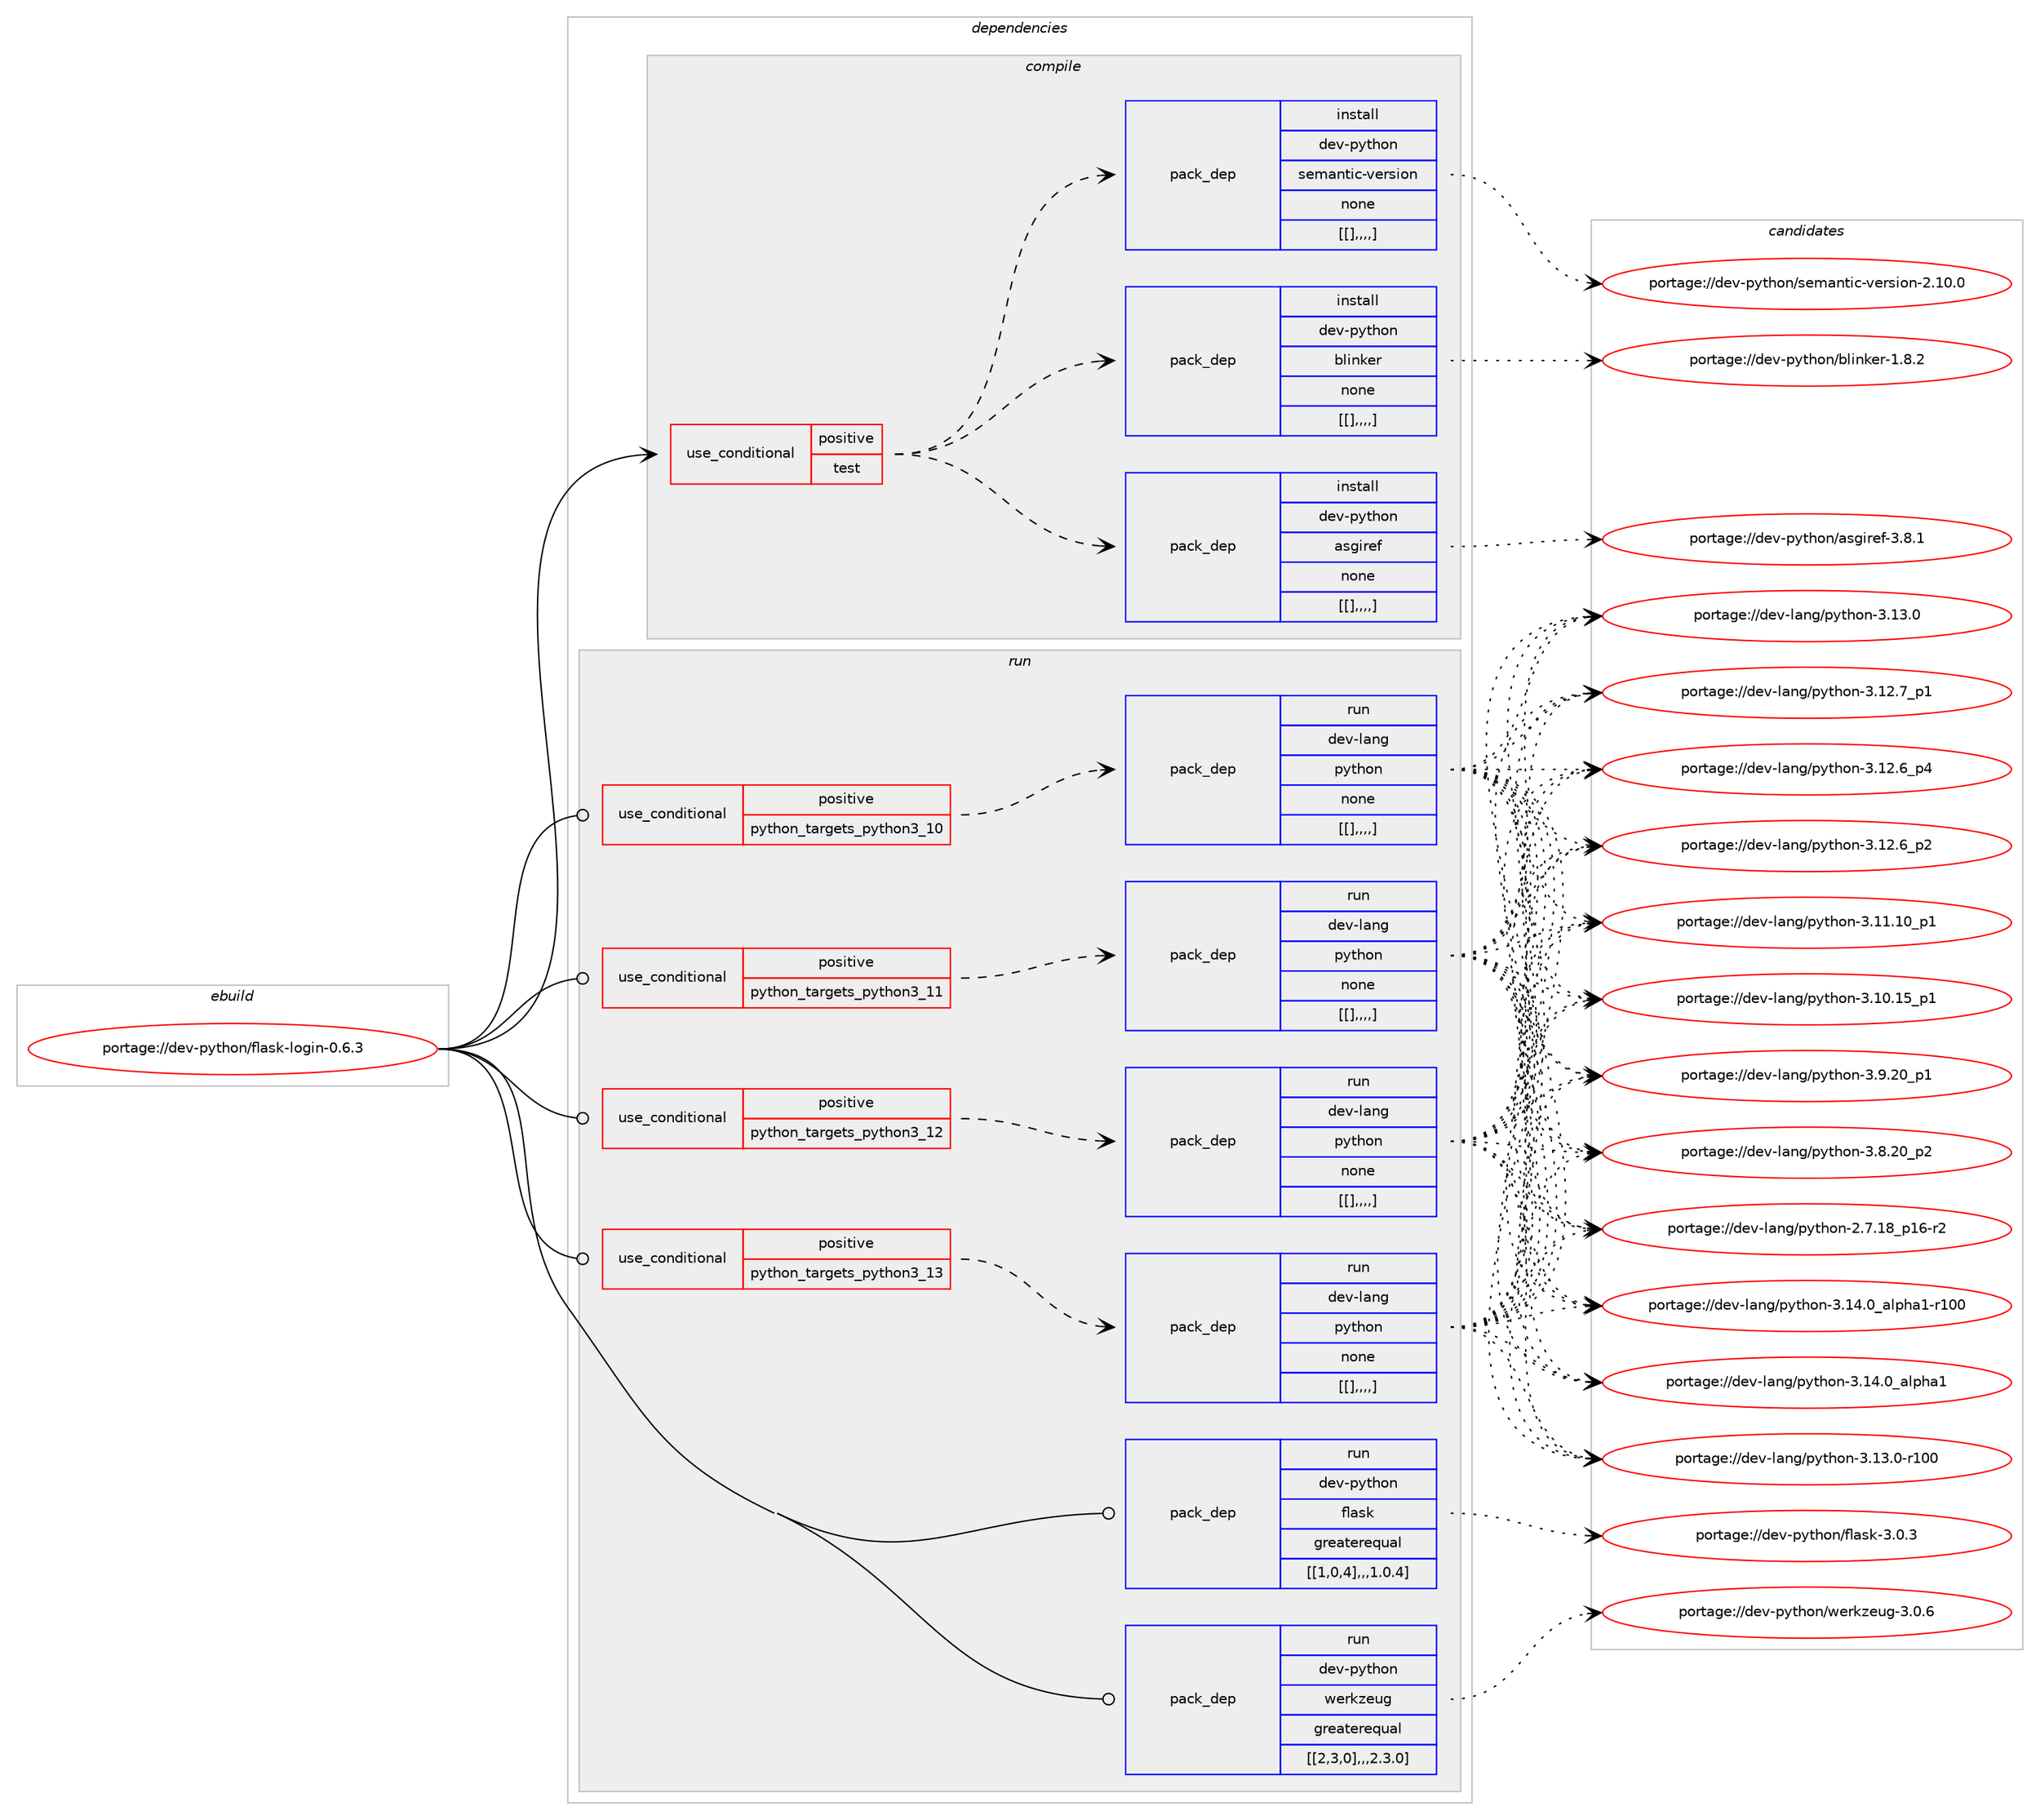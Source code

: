digraph prolog {

# *************
# Graph options
# *************

newrank=true;
concentrate=true;
compound=true;
graph [rankdir=LR,fontname=Helvetica,fontsize=10,ranksep=1.5];#, ranksep=2.5, nodesep=0.2];
edge  [arrowhead=vee];
node  [fontname=Helvetica,fontsize=10];

# **********
# The ebuild
# **********

subgraph cluster_leftcol {
color=gray;
label=<<i>ebuild</i>>;
id [label="portage://dev-python/flask-login-0.6.3", color=red, width=4, href="../dev-python/flask-login-0.6.3.svg"];
}

# ****************
# The dependencies
# ****************

subgraph cluster_midcol {
color=gray;
label=<<i>dependencies</i>>;
subgraph cluster_compile {
fillcolor="#eeeeee";
style=filled;
label=<<i>compile</i>>;
subgraph cond35074 {
dependency152162 [label=<<TABLE BORDER="0" CELLBORDER="1" CELLSPACING="0" CELLPADDING="4"><TR><TD ROWSPAN="3" CELLPADDING="10">use_conditional</TD></TR><TR><TD>positive</TD></TR><TR><TD>test</TD></TR></TABLE>>, shape=none, color=red];
subgraph pack115765 {
dependency152171 [label=<<TABLE BORDER="0" CELLBORDER="1" CELLSPACING="0" CELLPADDING="4" WIDTH="220"><TR><TD ROWSPAN="6" CELLPADDING="30">pack_dep</TD></TR><TR><TD WIDTH="110">install</TD></TR><TR><TD>dev-python</TD></TR><TR><TD>asgiref</TD></TR><TR><TD>none</TD></TR><TR><TD>[[],,,,]</TD></TR></TABLE>>, shape=none, color=blue];
}
dependency152162:e -> dependency152171:w [weight=20,style="dashed",arrowhead="vee"];
subgraph pack115776 {
dependency152187 [label=<<TABLE BORDER="0" CELLBORDER="1" CELLSPACING="0" CELLPADDING="4" WIDTH="220"><TR><TD ROWSPAN="6" CELLPADDING="30">pack_dep</TD></TR><TR><TD WIDTH="110">install</TD></TR><TR><TD>dev-python</TD></TR><TR><TD>blinker</TD></TR><TR><TD>none</TD></TR><TR><TD>[[],,,,]</TD></TR></TABLE>>, shape=none, color=blue];
}
dependency152162:e -> dependency152187:w [weight=20,style="dashed",arrowhead="vee"];
subgraph pack115786 {
dependency152200 [label=<<TABLE BORDER="0" CELLBORDER="1" CELLSPACING="0" CELLPADDING="4" WIDTH="220"><TR><TD ROWSPAN="6" CELLPADDING="30">pack_dep</TD></TR><TR><TD WIDTH="110">install</TD></TR><TR><TD>dev-python</TD></TR><TR><TD>semantic-version</TD></TR><TR><TD>none</TD></TR><TR><TD>[[],,,,]</TD></TR></TABLE>>, shape=none, color=blue];
}
dependency152162:e -> dependency152200:w [weight=20,style="dashed",arrowhead="vee"];
}
id:e -> dependency152162:w [weight=20,style="solid",arrowhead="vee"];
}
subgraph cluster_compileandrun {
fillcolor="#eeeeee";
style=filled;
label=<<i>compile and run</i>>;
}
subgraph cluster_run {
fillcolor="#eeeeee";
style=filled;
label=<<i>run</i>>;
subgraph cond35091 {
dependency152216 [label=<<TABLE BORDER="0" CELLBORDER="1" CELLSPACING="0" CELLPADDING="4"><TR><TD ROWSPAN="3" CELLPADDING="10">use_conditional</TD></TR><TR><TD>positive</TD></TR><TR><TD>python_targets_python3_10</TD></TR></TABLE>>, shape=none, color=red];
subgraph pack115799 {
dependency152219 [label=<<TABLE BORDER="0" CELLBORDER="1" CELLSPACING="0" CELLPADDING="4" WIDTH="220"><TR><TD ROWSPAN="6" CELLPADDING="30">pack_dep</TD></TR><TR><TD WIDTH="110">run</TD></TR><TR><TD>dev-lang</TD></TR><TR><TD>python</TD></TR><TR><TD>none</TD></TR><TR><TD>[[],,,,]</TD></TR></TABLE>>, shape=none, color=blue];
}
dependency152216:e -> dependency152219:w [weight=20,style="dashed",arrowhead="vee"];
}
id:e -> dependency152216:w [weight=20,style="solid",arrowhead="odot"];
subgraph cond35097 {
dependency152236 [label=<<TABLE BORDER="0" CELLBORDER="1" CELLSPACING="0" CELLPADDING="4"><TR><TD ROWSPAN="3" CELLPADDING="10">use_conditional</TD></TR><TR><TD>positive</TD></TR><TR><TD>python_targets_python3_11</TD></TR></TABLE>>, shape=none, color=red];
subgraph pack115823 {
dependency152257 [label=<<TABLE BORDER="0" CELLBORDER="1" CELLSPACING="0" CELLPADDING="4" WIDTH="220"><TR><TD ROWSPAN="6" CELLPADDING="30">pack_dep</TD></TR><TR><TD WIDTH="110">run</TD></TR><TR><TD>dev-lang</TD></TR><TR><TD>python</TD></TR><TR><TD>none</TD></TR><TR><TD>[[],,,,]</TD></TR></TABLE>>, shape=none, color=blue];
}
dependency152236:e -> dependency152257:w [weight=20,style="dashed",arrowhead="vee"];
}
id:e -> dependency152236:w [weight=20,style="solid",arrowhead="odot"];
subgraph cond35108 {
dependency152268 [label=<<TABLE BORDER="0" CELLBORDER="1" CELLSPACING="0" CELLPADDING="4"><TR><TD ROWSPAN="3" CELLPADDING="10">use_conditional</TD></TR><TR><TD>positive</TD></TR><TR><TD>python_targets_python3_12</TD></TR></TABLE>>, shape=none, color=red];
subgraph pack115834 {
dependency152273 [label=<<TABLE BORDER="0" CELLBORDER="1" CELLSPACING="0" CELLPADDING="4" WIDTH="220"><TR><TD ROWSPAN="6" CELLPADDING="30">pack_dep</TD></TR><TR><TD WIDTH="110">run</TD></TR><TR><TD>dev-lang</TD></TR><TR><TD>python</TD></TR><TR><TD>none</TD></TR><TR><TD>[[],,,,]</TD></TR></TABLE>>, shape=none, color=blue];
}
dependency152268:e -> dependency152273:w [weight=20,style="dashed",arrowhead="vee"];
}
id:e -> dependency152268:w [weight=20,style="solid",arrowhead="odot"];
subgraph cond35118 {
dependency152294 [label=<<TABLE BORDER="0" CELLBORDER="1" CELLSPACING="0" CELLPADDING="4"><TR><TD ROWSPAN="3" CELLPADDING="10">use_conditional</TD></TR><TR><TD>positive</TD></TR><TR><TD>python_targets_python3_13</TD></TR></TABLE>>, shape=none, color=red];
subgraph pack115849 {
dependency152301 [label=<<TABLE BORDER="0" CELLBORDER="1" CELLSPACING="0" CELLPADDING="4" WIDTH="220"><TR><TD ROWSPAN="6" CELLPADDING="30">pack_dep</TD></TR><TR><TD WIDTH="110">run</TD></TR><TR><TD>dev-lang</TD></TR><TR><TD>python</TD></TR><TR><TD>none</TD></TR><TR><TD>[[],,,,]</TD></TR></TABLE>>, shape=none, color=blue];
}
dependency152294:e -> dependency152301:w [weight=20,style="dashed",arrowhead="vee"];
}
id:e -> dependency152294:w [weight=20,style="solid",arrowhead="odot"];
subgraph pack115862 {
dependency152324 [label=<<TABLE BORDER="0" CELLBORDER="1" CELLSPACING="0" CELLPADDING="4" WIDTH="220"><TR><TD ROWSPAN="6" CELLPADDING="30">pack_dep</TD></TR><TR><TD WIDTH="110">run</TD></TR><TR><TD>dev-python</TD></TR><TR><TD>flask</TD></TR><TR><TD>greaterequal</TD></TR><TR><TD>[[1,0,4],,,1.0.4]</TD></TR></TABLE>>, shape=none, color=blue];
}
id:e -> dependency152324:w [weight=20,style="solid",arrowhead="odot"];
subgraph pack115864 {
dependency152329 [label=<<TABLE BORDER="0" CELLBORDER="1" CELLSPACING="0" CELLPADDING="4" WIDTH="220"><TR><TD ROWSPAN="6" CELLPADDING="30">pack_dep</TD></TR><TR><TD WIDTH="110">run</TD></TR><TR><TD>dev-python</TD></TR><TR><TD>werkzeug</TD></TR><TR><TD>greaterequal</TD></TR><TR><TD>[[2,3,0],,,2.3.0]</TD></TR></TABLE>>, shape=none, color=blue];
}
id:e -> dependency152329:w [weight=20,style="solid",arrowhead="odot"];
}
}

# **************
# The candidates
# **************

subgraph cluster_choices {
rank=same;
color=gray;
label=<<i>candidates</i>>;

subgraph choice115792 {
color=black;
nodesep=1;
choice100101118451121211161041111104797115103105114101102455146564649 [label="portage://dev-python/asgiref-3.8.1", color=red, width=4,href="../dev-python/asgiref-3.8.1.svg"];
dependency152171:e -> choice100101118451121211161041111104797115103105114101102455146564649:w [style=dotted,weight="100"];
}
subgraph choice115795 {
color=black;
nodesep=1;
choice100101118451121211161041111104798108105110107101114454946564650 [label="portage://dev-python/blinker-1.8.2", color=red, width=4,href="../dev-python/blinker-1.8.2.svg"];
dependency152187:e -> choice100101118451121211161041111104798108105110107101114454946564650:w [style=dotted,weight="100"];
}
subgraph choice115797 {
color=black;
nodesep=1;
choice100101118451121211161041111104711510110997110116105994511810111411510511111045504649484648 [label="portage://dev-python/semantic-version-2.10.0", color=red, width=4,href="../dev-python/semantic-version-2.10.0.svg"];
dependency152200:e -> choice100101118451121211161041111104711510110997110116105994511810111411510511111045504649484648:w [style=dotted,weight="100"];
}
subgraph choice115809 {
color=black;
nodesep=1;
choice100101118451089711010347112121116104111110455146495246489597108112104974945114494848 [label="portage://dev-lang/python-3.14.0_alpha1-r100", color=red, width=4,href="../dev-lang/python-3.14.0_alpha1-r100.svg"];
choice1001011184510897110103471121211161041111104551464952464895971081121049749 [label="portage://dev-lang/python-3.14.0_alpha1", color=red, width=4,href="../dev-lang/python-3.14.0_alpha1.svg"];
choice1001011184510897110103471121211161041111104551464951464845114494848 [label="portage://dev-lang/python-3.13.0-r100", color=red, width=4,href="../dev-lang/python-3.13.0-r100.svg"];
choice10010111845108971101034711212111610411111045514649514648 [label="portage://dev-lang/python-3.13.0", color=red, width=4,href="../dev-lang/python-3.13.0.svg"];
choice100101118451089711010347112121116104111110455146495046559511249 [label="portage://dev-lang/python-3.12.7_p1", color=red, width=4,href="../dev-lang/python-3.12.7_p1.svg"];
choice100101118451089711010347112121116104111110455146495046549511252 [label="portage://dev-lang/python-3.12.6_p4", color=red, width=4,href="../dev-lang/python-3.12.6_p4.svg"];
choice100101118451089711010347112121116104111110455146495046549511250 [label="portage://dev-lang/python-3.12.6_p2", color=red, width=4,href="../dev-lang/python-3.12.6_p2.svg"];
choice10010111845108971101034711212111610411111045514649494649489511249 [label="portage://dev-lang/python-3.11.10_p1", color=red, width=4,href="../dev-lang/python-3.11.10_p1.svg"];
choice10010111845108971101034711212111610411111045514649484649539511249 [label="portage://dev-lang/python-3.10.15_p1", color=red, width=4,href="../dev-lang/python-3.10.15_p1.svg"];
choice100101118451089711010347112121116104111110455146574650489511249 [label="portage://dev-lang/python-3.9.20_p1", color=red, width=4,href="../dev-lang/python-3.9.20_p1.svg"];
choice100101118451089711010347112121116104111110455146564650489511250 [label="portage://dev-lang/python-3.8.20_p2", color=red, width=4,href="../dev-lang/python-3.8.20_p2.svg"];
choice100101118451089711010347112121116104111110455046554649569511249544511450 [label="portage://dev-lang/python-2.7.18_p16-r2", color=red, width=4,href="../dev-lang/python-2.7.18_p16-r2.svg"];
dependency152219:e -> choice100101118451089711010347112121116104111110455146495246489597108112104974945114494848:w [style=dotted,weight="100"];
dependency152219:e -> choice1001011184510897110103471121211161041111104551464952464895971081121049749:w [style=dotted,weight="100"];
dependency152219:e -> choice1001011184510897110103471121211161041111104551464951464845114494848:w [style=dotted,weight="100"];
dependency152219:e -> choice10010111845108971101034711212111610411111045514649514648:w [style=dotted,weight="100"];
dependency152219:e -> choice100101118451089711010347112121116104111110455146495046559511249:w [style=dotted,weight="100"];
dependency152219:e -> choice100101118451089711010347112121116104111110455146495046549511252:w [style=dotted,weight="100"];
dependency152219:e -> choice100101118451089711010347112121116104111110455146495046549511250:w [style=dotted,weight="100"];
dependency152219:e -> choice10010111845108971101034711212111610411111045514649494649489511249:w [style=dotted,weight="100"];
dependency152219:e -> choice10010111845108971101034711212111610411111045514649484649539511249:w [style=dotted,weight="100"];
dependency152219:e -> choice100101118451089711010347112121116104111110455146574650489511249:w [style=dotted,weight="100"];
dependency152219:e -> choice100101118451089711010347112121116104111110455146564650489511250:w [style=dotted,weight="100"];
dependency152219:e -> choice100101118451089711010347112121116104111110455046554649569511249544511450:w [style=dotted,weight="100"];
}
subgraph choice115835 {
color=black;
nodesep=1;
choice100101118451089711010347112121116104111110455146495246489597108112104974945114494848 [label="portage://dev-lang/python-3.14.0_alpha1-r100", color=red, width=4,href="../dev-lang/python-3.14.0_alpha1-r100.svg"];
choice1001011184510897110103471121211161041111104551464952464895971081121049749 [label="portage://dev-lang/python-3.14.0_alpha1", color=red, width=4,href="../dev-lang/python-3.14.0_alpha1.svg"];
choice1001011184510897110103471121211161041111104551464951464845114494848 [label="portage://dev-lang/python-3.13.0-r100", color=red, width=4,href="../dev-lang/python-3.13.0-r100.svg"];
choice10010111845108971101034711212111610411111045514649514648 [label="portage://dev-lang/python-3.13.0", color=red, width=4,href="../dev-lang/python-3.13.0.svg"];
choice100101118451089711010347112121116104111110455146495046559511249 [label="portage://dev-lang/python-3.12.7_p1", color=red, width=4,href="../dev-lang/python-3.12.7_p1.svg"];
choice100101118451089711010347112121116104111110455146495046549511252 [label="portage://dev-lang/python-3.12.6_p4", color=red, width=4,href="../dev-lang/python-3.12.6_p4.svg"];
choice100101118451089711010347112121116104111110455146495046549511250 [label="portage://dev-lang/python-3.12.6_p2", color=red, width=4,href="../dev-lang/python-3.12.6_p2.svg"];
choice10010111845108971101034711212111610411111045514649494649489511249 [label="portage://dev-lang/python-3.11.10_p1", color=red, width=4,href="../dev-lang/python-3.11.10_p1.svg"];
choice10010111845108971101034711212111610411111045514649484649539511249 [label="portage://dev-lang/python-3.10.15_p1", color=red, width=4,href="../dev-lang/python-3.10.15_p1.svg"];
choice100101118451089711010347112121116104111110455146574650489511249 [label="portage://dev-lang/python-3.9.20_p1", color=red, width=4,href="../dev-lang/python-3.9.20_p1.svg"];
choice100101118451089711010347112121116104111110455146564650489511250 [label="portage://dev-lang/python-3.8.20_p2", color=red, width=4,href="../dev-lang/python-3.8.20_p2.svg"];
choice100101118451089711010347112121116104111110455046554649569511249544511450 [label="portage://dev-lang/python-2.7.18_p16-r2", color=red, width=4,href="../dev-lang/python-2.7.18_p16-r2.svg"];
dependency152257:e -> choice100101118451089711010347112121116104111110455146495246489597108112104974945114494848:w [style=dotted,weight="100"];
dependency152257:e -> choice1001011184510897110103471121211161041111104551464952464895971081121049749:w [style=dotted,weight="100"];
dependency152257:e -> choice1001011184510897110103471121211161041111104551464951464845114494848:w [style=dotted,weight="100"];
dependency152257:e -> choice10010111845108971101034711212111610411111045514649514648:w [style=dotted,weight="100"];
dependency152257:e -> choice100101118451089711010347112121116104111110455146495046559511249:w [style=dotted,weight="100"];
dependency152257:e -> choice100101118451089711010347112121116104111110455146495046549511252:w [style=dotted,weight="100"];
dependency152257:e -> choice100101118451089711010347112121116104111110455146495046549511250:w [style=dotted,weight="100"];
dependency152257:e -> choice10010111845108971101034711212111610411111045514649494649489511249:w [style=dotted,weight="100"];
dependency152257:e -> choice10010111845108971101034711212111610411111045514649484649539511249:w [style=dotted,weight="100"];
dependency152257:e -> choice100101118451089711010347112121116104111110455146574650489511249:w [style=dotted,weight="100"];
dependency152257:e -> choice100101118451089711010347112121116104111110455146564650489511250:w [style=dotted,weight="100"];
dependency152257:e -> choice100101118451089711010347112121116104111110455046554649569511249544511450:w [style=dotted,weight="100"];
}
subgraph choice115838 {
color=black;
nodesep=1;
choice100101118451089711010347112121116104111110455146495246489597108112104974945114494848 [label="portage://dev-lang/python-3.14.0_alpha1-r100", color=red, width=4,href="../dev-lang/python-3.14.0_alpha1-r100.svg"];
choice1001011184510897110103471121211161041111104551464952464895971081121049749 [label="portage://dev-lang/python-3.14.0_alpha1", color=red, width=4,href="../dev-lang/python-3.14.0_alpha1.svg"];
choice1001011184510897110103471121211161041111104551464951464845114494848 [label="portage://dev-lang/python-3.13.0-r100", color=red, width=4,href="../dev-lang/python-3.13.0-r100.svg"];
choice10010111845108971101034711212111610411111045514649514648 [label="portage://dev-lang/python-3.13.0", color=red, width=4,href="../dev-lang/python-3.13.0.svg"];
choice100101118451089711010347112121116104111110455146495046559511249 [label="portage://dev-lang/python-3.12.7_p1", color=red, width=4,href="../dev-lang/python-3.12.7_p1.svg"];
choice100101118451089711010347112121116104111110455146495046549511252 [label="portage://dev-lang/python-3.12.6_p4", color=red, width=4,href="../dev-lang/python-3.12.6_p4.svg"];
choice100101118451089711010347112121116104111110455146495046549511250 [label="portage://dev-lang/python-3.12.6_p2", color=red, width=4,href="../dev-lang/python-3.12.6_p2.svg"];
choice10010111845108971101034711212111610411111045514649494649489511249 [label="portage://dev-lang/python-3.11.10_p1", color=red, width=4,href="../dev-lang/python-3.11.10_p1.svg"];
choice10010111845108971101034711212111610411111045514649484649539511249 [label="portage://dev-lang/python-3.10.15_p1", color=red, width=4,href="../dev-lang/python-3.10.15_p1.svg"];
choice100101118451089711010347112121116104111110455146574650489511249 [label="portage://dev-lang/python-3.9.20_p1", color=red, width=4,href="../dev-lang/python-3.9.20_p1.svg"];
choice100101118451089711010347112121116104111110455146564650489511250 [label="portage://dev-lang/python-3.8.20_p2", color=red, width=4,href="../dev-lang/python-3.8.20_p2.svg"];
choice100101118451089711010347112121116104111110455046554649569511249544511450 [label="portage://dev-lang/python-2.7.18_p16-r2", color=red, width=4,href="../dev-lang/python-2.7.18_p16-r2.svg"];
dependency152273:e -> choice100101118451089711010347112121116104111110455146495246489597108112104974945114494848:w [style=dotted,weight="100"];
dependency152273:e -> choice1001011184510897110103471121211161041111104551464952464895971081121049749:w [style=dotted,weight="100"];
dependency152273:e -> choice1001011184510897110103471121211161041111104551464951464845114494848:w [style=dotted,weight="100"];
dependency152273:e -> choice10010111845108971101034711212111610411111045514649514648:w [style=dotted,weight="100"];
dependency152273:e -> choice100101118451089711010347112121116104111110455146495046559511249:w [style=dotted,weight="100"];
dependency152273:e -> choice100101118451089711010347112121116104111110455146495046549511252:w [style=dotted,weight="100"];
dependency152273:e -> choice100101118451089711010347112121116104111110455146495046549511250:w [style=dotted,weight="100"];
dependency152273:e -> choice10010111845108971101034711212111610411111045514649494649489511249:w [style=dotted,weight="100"];
dependency152273:e -> choice10010111845108971101034711212111610411111045514649484649539511249:w [style=dotted,weight="100"];
dependency152273:e -> choice100101118451089711010347112121116104111110455146574650489511249:w [style=dotted,weight="100"];
dependency152273:e -> choice100101118451089711010347112121116104111110455146564650489511250:w [style=dotted,weight="100"];
dependency152273:e -> choice100101118451089711010347112121116104111110455046554649569511249544511450:w [style=dotted,weight="100"];
}
subgraph choice115846 {
color=black;
nodesep=1;
choice100101118451089711010347112121116104111110455146495246489597108112104974945114494848 [label="portage://dev-lang/python-3.14.0_alpha1-r100", color=red, width=4,href="../dev-lang/python-3.14.0_alpha1-r100.svg"];
choice1001011184510897110103471121211161041111104551464952464895971081121049749 [label="portage://dev-lang/python-3.14.0_alpha1", color=red, width=4,href="../dev-lang/python-3.14.0_alpha1.svg"];
choice1001011184510897110103471121211161041111104551464951464845114494848 [label="portage://dev-lang/python-3.13.0-r100", color=red, width=4,href="../dev-lang/python-3.13.0-r100.svg"];
choice10010111845108971101034711212111610411111045514649514648 [label="portage://dev-lang/python-3.13.0", color=red, width=4,href="../dev-lang/python-3.13.0.svg"];
choice100101118451089711010347112121116104111110455146495046559511249 [label="portage://dev-lang/python-3.12.7_p1", color=red, width=4,href="../dev-lang/python-3.12.7_p1.svg"];
choice100101118451089711010347112121116104111110455146495046549511252 [label="portage://dev-lang/python-3.12.6_p4", color=red, width=4,href="../dev-lang/python-3.12.6_p4.svg"];
choice100101118451089711010347112121116104111110455146495046549511250 [label="portage://dev-lang/python-3.12.6_p2", color=red, width=4,href="../dev-lang/python-3.12.6_p2.svg"];
choice10010111845108971101034711212111610411111045514649494649489511249 [label="portage://dev-lang/python-3.11.10_p1", color=red, width=4,href="../dev-lang/python-3.11.10_p1.svg"];
choice10010111845108971101034711212111610411111045514649484649539511249 [label="portage://dev-lang/python-3.10.15_p1", color=red, width=4,href="../dev-lang/python-3.10.15_p1.svg"];
choice100101118451089711010347112121116104111110455146574650489511249 [label="portage://dev-lang/python-3.9.20_p1", color=red, width=4,href="../dev-lang/python-3.9.20_p1.svg"];
choice100101118451089711010347112121116104111110455146564650489511250 [label="portage://dev-lang/python-3.8.20_p2", color=red, width=4,href="../dev-lang/python-3.8.20_p2.svg"];
choice100101118451089711010347112121116104111110455046554649569511249544511450 [label="portage://dev-lang/python-2.7.18_p16-r2", color=red, width=4,href="../dev-lang/python-2.7.18_p16-r2.svg"];
dependency152301:e -> choice100101118451089711010347112121116104111110455146495246489597108112104974945114494848:w [style=dotted,weight="100"];
dependency152301:e -> choice1001011184510897110103471121211161041111104551464952464895971081121049749:w [style=dotted,weight="100"];
dependency152301:e -> choice1001011184510897110103471121211161041111104551464951464845114494848:w [style=dotted,weight="100"];
dependency152301:e -> choice10010111845108971101034711212111610411111045514649514648:w [style=dotted,weight="100"];
dependency152301:e -> choice100101118451089711010347112121116104111110455146495046559511249:w [style=dotted,weight="100"];
dependency152301:e -> choice100101118451089711010347112121116104111110455146495046549511252:w [style=dotted,weight="100"];
dependency152301:e -> choice100101118451089711010347112121116104111110455146495046549511250:w [style=dotted,weight="100"];
dependency152301:e -> choice10010111845108971101034711212111610411111045514649494649489511249:w [style=dotted,weight="100"];
dependency152301:e -> choice10010111845108971101034711212111610411111045514649484649539511249:w [style=dotted,weight="100"];
dependency152301:e -> choice100101118451089711010347112121116104111110455146574650489511249:w [style=dotted,weight="100"];
dependency152301:e -> choice100101118451089711010347112121116104111110455146564650489511250:w [style=dotted,weight="100"];
dependency152301:e -> choice100101118451089711010347112121116104111110455046554649569511249544511450:w [style=dotted,weight="100"];
}
subgraph choice115852 {
color=black;
nodesep=1;
choice100101118451121211161041111104710210897115107455146484651 [label="portage://dev-python/flask-3.0.3", color=red, width=4,href="../dev-python/flask-3.0.3.svg"];
dependency152324:e -> choice100101118451121211161041111104710210897115107455146484651:w [style=dotted,weight="100"];
}
subgraph choice115860 {
color=black;
nodesep=1;
choice1001011184511212111610411111047119101114107122101117103455146484654 [label="portage://dev-python/werkzeug-3.0.6", color=red, width=4,href="../dev-python/werkzeug-3.0.6.svg"];
dependency152329:e -> choice1001011184511212111610411111047119101114107122101117103455146484654:w [style=dotted,weight="100"];
}
}

}
